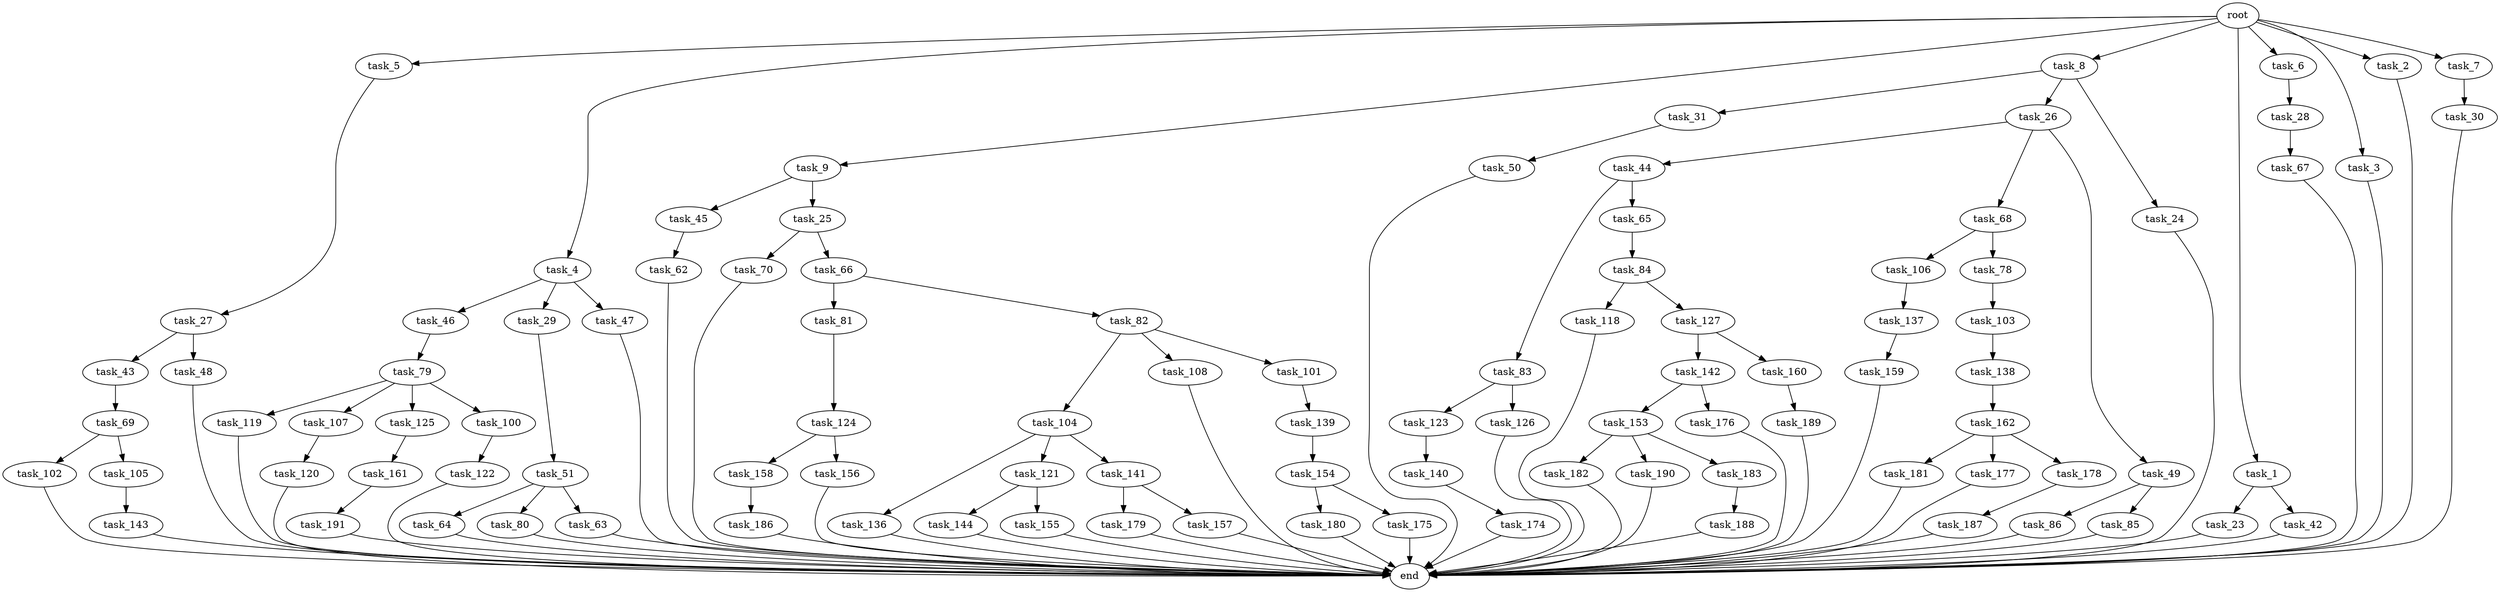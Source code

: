 digraph G {
  task_136 [size="2147483648.000000"];
  task_180 [size="5497558138.880000"];
  task_27 [size="6957847019.520000"];
  task_122 [size="1374389534.720000"];
  task_50 [size="773094113.280000"];
  task_119 [size="2147483648.000000"];
  task_181 [size="343597383.680000"];
  task_182 [size="8589934592.000000"];
  task_187 [size="8589934592.000000"];
  task_5 [size="10.240000"];
  task_4 [size="10.240000"];
  task_121 [size="2147483648.000000"];
  task_84 [size="1374389534.720000"];
  task_81 [size="8589934592.000000"];
  task_31 [size="2147483648.000000"];
  task_143 [size="343597383.680000"];
  task_26 [size="2147483648.000000"];
  task_64 [size="4209067950.080000"];
  task_103 [size="773094113.280000"];
  task_118 [size="2147483648.000000"];
  task_141 [size="2147483648.000000"];
  task_190 [size="8589934592.000000"];
  task_51 [size="773094113.280000"];
  task_28 [size="2147483648.000000"];
  task_102 [size="4209067950.080000"];
  task_82 [size="8589934592.000000"];
  task_9 [size="10.240000"];
  task_44 [size="2147483648.000000"];
  task_105 [size="4209067950.080000"];
  task_142 [size="6957847019.520000"];
  task_183 [size="8589934592.000000"];
  task_153 [size="8589934592.000000"];
  root [size="0.000000"];
  task_8 [size="10.240000"];
  task_86 [size="6957847019.520000"];
  task_160 [size="6957847019.520000"];
  task_179 [size="343597383.680000"];
  task_80 [size="4209067950.080000"];
  task_83 [size="1374389534.720000"];
  task_1 [size="10.240000"];
  task_174 [size="343597383.680000"];
  task_188 [size="773094113.280000"];
  task_140 [size="5497558138.880000"];
  task_158 [size="5497558138.880000"];
  task_24 [size="2147483648.000000"];
  task_85 [size="6957847019.520000"];
  task_157 [size="343597383.680000"];
  task_104 [size="6957847019.520000"];
  task_177 [size="343597383.680000"];
  task_106 [size="2147483648.000000"];
  task_43 [size="773094113.280000"];
  task_63 [size="4209067950.080000"];
  task_6 [size="10.240000"];
  task_3 [size="10.240000"];
  task_139 [size="4209067950.080000"];
  end [size="0.000000"];
  task_144 [size="2147483648.000000"];
  task_70 [size="1374389534.720000"];
  task_69 [size="3092376453.120000"];
  task_154 [size="2147483648.000000"];
  task_176 [size="8589934592.000000"];
  task_62 [size="8589934592.000000"];
  task_78 [size="2147483648.000000"];
  task_161 [size="1374389534.720000"];
  task_107 [size="2147483648.000000"];
  task_30 [size="4209067950.080000"];
  task_137 [size="1374389534.720000"];
  task_79 [size="8589934592.000000"];
  task_48 [size="773094113.280000"];
  task_45 [size="343597383.680000"];
  task_46 [size="6957847019.520000"];
  task_124 [size="1374389534.720000"];
  task_125 [size="2147483648.000000"];
  task_162 [size="343597383.680000"];
  task_2 [size="10.240000"];
  task_138 [size="343597383.680000"];
  task_25 [size="343597383.680000"];
  task_68 [size="2147483648.000000"];
  task_156 [size="5497558138.880000"];
  task_29 [size="6957847019.520000"];
  task_123 [size="4209067950.080000"];
  task_23 [size="8589934592.000000"];
  task_42 [size="8589934592.000000"];
  task_178 [size="343597383.680000"];
  task_126 [size="4209067950.080000"];
  task_49 [size="2147483648.000000"];
  task_155 [size="2147483648.000000"];
  task_65 [size="1374389534.720000"];
  task_67 [size="8589934592.000000"];
  task_7 [size="10.240000"];
  task_127 [size="2147483648.000000"];
  task_189 [size="8589934592.000000"];
  task_120 [size="8589934592.000000"];
  task_47 [size="6957847019.520000"];
  task_100 [size="2147483648.000000"];
  task_191 [size="343597383.680000"];
  task_108 [size="6957847019.520000"];
  task_66 [size="1374389534.720000"];
  task_101 [size="6957847019.520000"];
  task_186 [size="2147483648.000000"];
  task_159 [size="773094113.280000"];
  task_175 [size="5497558138.880000"];

  task_136 -> end [size="1.000000"];
  task_180 -> end [size="1.000000"];
  task_27 -> task_48 [size="75497472.000000"];
  task_27 -> task_43 [size="75497472.000000"];
  task_122 -> end [size="1.000000"];
  task_50 -> end [size="1.000000"];
  task_119 -> end [size="1.000000"];
  task_181 -> end [size="1.000000"];
  task_182 -> end [size="1.000000"];
  task_187 -> end [size="1.000000"];
  task_5 -> task_27 [size="679477248.000000"];
  task_4 -> task_46 [size="679477248.000000"];
  task_4 -> task_47 [size="679477248.000000"];
  task_4 -> task_29 [size="679477248.000000"];
  task_121 -> task_155 [size="209715200.000000"];
  task_121 -> task_144 [size="209715200.000000"];
  task_84 -> task_127 [size="209715200.000000"];
  task_84 -> task_118 [size="209715200.000000"];
  task_81 -> task_124 [size="134217728.000000"];
  task_31 -> task_50 [size="75497472.000000"];
  task_143 -> end [size="1.000000"];
  task_26 -> task_49 [size="209715200.000000"];
  task_26 -> task_44 [size="209715200.000000"];
  task_26 -> task_68 [size="209715200.000000"];
  task_64 -> end [size="1.000000"];
  task_103 -> task_138 [size="33554432.000000"];
  task_118 -> end [size="1.000000"];
  task_141 -> task_179 [size="33554432.000000"];
  task_141 -> task_157 [size="33554432.000000"];
  task_190 -> end [size="1.000000"];
  task_51 -> task_63 [size="411041792.000000"];
  task_51 -> task_80 [size="411041792.000000"];
  task_51 -> task_64 [size="411041792.000000"];
  task_28 -> task_67 [size="838860800.000000"];
  task_102 -> end [size="1.000000"];
  task_82 -> task_104 [size="679477248.000000"];
  task_82 -> task_108 [size="679477248.000000"];
  task_82 -> task_101 [size="679477248.000000"];
  task_9 -> task_45 [size="33554432.000000"];
  task_9 -> task_25 [size="33554432.000000"];
  task_44 -> task_83 [size="134217728.000000"];
  task_44 -> task_65 [size="134217728.000000"];
  task_105 -> task_143 [size="33554432.000000"];
  task_142 -> task_176 [size="838860800.000000"];
  task_142 -> task_153 [size="838860800.000000"];
  task_183 -> task_188 [size="75497472.000000"];
  task_153 -> task_182 [size="838860800.000000"];
  task_153 -> task_190 [size="838860800.000000"];
  task_153 -> task_183 [size="838860800.000000"];
  root -> task_8 [size="1.000000"];
  root -> task_2 [size="1.000000"];
  root -> task_5 [size="1.000000"];
  root -> task_4 [size="1.000000"];
  root -> task_9 [size="1.000000"];
  root -> task_1 [size="1.000000"];
  root -> task_7 [size="1.000000"];
  root -> task_6 [size="1.000000"];
  root -> task_3 [size="1.000000"];
  task_8 -> task_31 [size="209715200.000000"];
  task_8 -> task_24 [size="209715200.000000"];
  task_8 -> task_26 [size="209715200.000000"];
  task_86 -> end [size="1.000000"];
  task_160 -> task_189 [size="838860800.000000"];
  task_179 -> end [size="1.000000"];
  task_80 -> end [size="1.000000"];
  task_83 -> task_123 [size="411041792.000000"];
  task_83 -> task_126 [size="411041792.000000"];
  task_1 -> task_42 [size="838860800.000000"];
  task_1 -> task_23 [size="838860800.000000"];
  task_174 -> end [size="1.000000"];
  task_188 -> end [size="1.000000"];
  task_140 -> task_174 [size="33554432.000000"];
  task_158 -> task_186 [size="209715200.000000"];
  task_24 -> end [size="1.000000"];
  task_85 -> end [size="1.000000"];
  task_157 -> end [size="1.000000"];
  task_104 -> task_121 [size="209715200.000000"];
  task_104 -> task_136 [size="209715200.000000"];
  task_104 -> task_141 [size="209715200.000000"];
  task_177 -> end [size="1.000000"];
  task_106 -> task_137 [size="134217728.000000"];
  task_43 -> task_69 [size="301989888.000000"];
  task_63 -> end [size="1.000000"];
  task_6 -> task_28 [size="209715200.000000"];
  task_3 -> end [size="1.000000"];
  task_139 -> task_154 [size="209715200.000000"];
  task_144 -> end [size="1.000000"];
  task_70 -> end [size="1.000000"];
  task_69 -> task_102 [size="411041792.000000"];
  task_69 -> task_105 [size="411041792.000000"];
  task_154 -> task_180 [size="536870912.000000"];
  task_154 -> task_175 [size="536870912.000000"];
  task_176 -> end [size="1.000000"];
  task_62 -> end [size="1.000000"];
  task_78 -> task_103 [size="75497472.000000"];
  task_161 -> task_191 [size="33554432.000000"];
  task_107 -> task_120 [size="838860800.000000"];
  task_30 -> end [size="1.000000"];
  task_137 -> task_159 [size="75497472.000000"];
  task_79 -> task_100 [size="209715200.000000"];
  task_79 -> task_125 [size="209715200.000000"];
  task_79 -> task_107 [size="209715200.000000"];
  task_79 -> task_119 [size="209715200.000000"];
  task_48 -> end [size="1.000000"];
  task_45 -> task_62 [size="838860800.000000"];
  task_46 -> task_79 [size="838860800.000000"];
  task_124 -> task_158 [size="536870912.000000"];
  task_124 -> task_156 [size="536870912.000000"];
  task_125 -> task_161 [size="134217728.000000"];
  task_162 -> task_177 [size="33554432.000000"];
  task_162 -> task_178 [size="33554432.000000"];
  task_162 -> task_181 [size="33554432.000000"];
  task_2 -> end [size="1.000000"];
  task_138 -> task_162 [size="33554432.000000"];
  task_25 -> task_70 [size="134217728.000000"];
  task_25 -> task_66 [size="134217728.000000"];
  task_68 -> task_78 [size="209715200.000000"];
  task_68 -> task_106 [size="209715200.000000"];
  task_156 -> end [size="1.000000"];
  task_29 -> task_51 [size="75497472.000000"];
  task_123 -> task_140 [size="536870912.000000"];
  task_23 -> end [size="1.000000"];
  task_42 -> end [size="1.000000"];
  task_178 -> task_187 [size="838860800.000000"];
  task_126 -> end [size="1.000000"];
  task_49 -> task_85 [size="679477248.000000"];
  task_49 -> task_86 [size="679477248.000000"];
  task_155 -> end [size="1.000000"];
  task_65 -> task_84 [size="134217728.000000"];
  task_67 -> end [size="1.000000"];
  task_7 -> task_30 [size="411041792.000000"];
  task_127 -> task_142 [size="679477248.000000"];
  task_127 -> task_160 [size="679477248.000000"];
  task_189 -> end [size="1.000000"];
  task_120 -> end [size="1.000000"];
  task_47 -> end [size="1.000000"];
  task_100 -> task_122 [size="134217728.000000"];
  task_191 -> end [size="1.000000"];
  task_108 -> end [size="1.000000"];
  task_66 -> task_81 [size="838860800.000000"];
  task_66 -> task_82 [size="838860800.000000"];
  task_101 -> task_139 [size="411041792.000000"];
  task_186 -> end [size="1.000000"];
  task_159 -> end [size="1.000000"];
  task_175 -> end [size="1.000000"];
}
